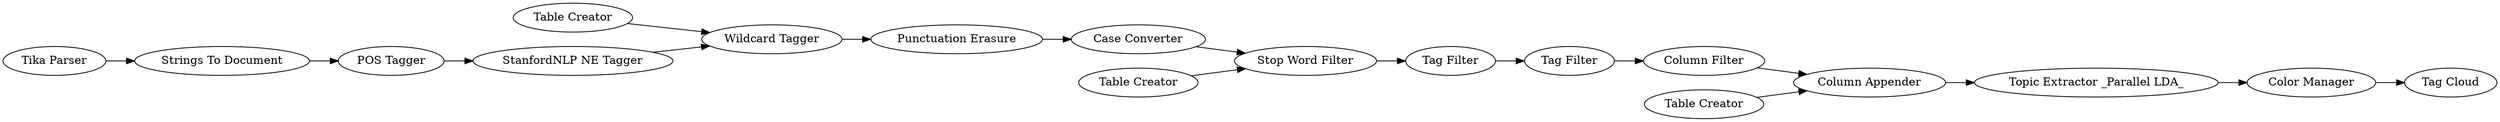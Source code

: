 digraph {
	11 -> 10
	4 -> 5
	29 -> 28
	10 -> 27
	31 -> 38
	26 -> 31
	39 -> 40
	5 -> 7
	59 -> 60
	27 -> 29
	25 -> 28
	9 -> 10
	38 -> 40
	28 -> 26
	40 -> 58
	58 -> 59
	7 -> 9
	5 [label="Strings To Document"]
	27 [label="Punctuation Erasure"]
	60 [label="Tag Cloud"]
	7 [label="POS Tagger"]
	29 [label="Case Converter"]
	28 [label="Stop Word Filter"]
	9 [label="StanfordNLP NE Tagger"]
	31 [label="Tag Filter"]
	11 [label="Table Creator"]
	4 [label="Tika Parser"]
	26 [label="Tag Filter"]
	58 [label="Topic Extractor _Parallel LDA_"]
	40 [label="Column Appender"]
	25 [label="Table Creator"]
	39 [label="Table Creator"]
	38 [label="Column Filter"]
	10 [label="Wildcard Tagger"]
	59 [label="Color Manager"]
	rankdir=LR
}
